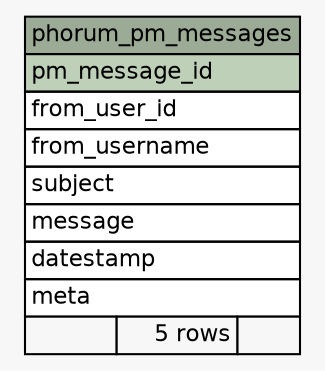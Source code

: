 // dot 2.38.0 on Mac OS X 10.9.4
// SchemaSpy rev 590
digraph "phorum_pm_messages" {
  graph [
    rankdir="RL"
    bgcolor="#f7f7f7"
    nodesep="0.18"
    ranksep="0.46"
    fontname="Helvetica"
    fontsize="11"
  ];
  node [
    fontname="Helvetica"
    fontsize="11"
    shape="plaintext"
  ];
  edge [
    arrowsize="0.8"
  ];
  "phorum_pm_messages" [
    label=<
    <TABLE BORDER="0" CELLBORDER="1" CELLSPACING="0" BGCOLOR="#ffffff">
      <TR><TD COLSPAN="3" BGCOLOR="#9bab96" ALIGN="CENTER">phorum_pm_messages</TD></TR>
      <TR><TD PORT="pm_message_id" COLSPAN="3" BGCOLOR="#bed1b8" ALIGN="LEFT">pm_message_id</TD></TR>
      <TR><TD PORT="from_user_id" COLSPAN="3" ALIGN="LEFT">from_user_id</TD></TR>
      <TR><TD PORT="from_username" COLSPAN="3" ALIGN="LEFT">from_username</TD></TR>
      <TR><TD PORT="subject" COLSPAN="3" ALIGN="LEFT">subject</TD></TR>
      <TR><TD PORT="message" COLSPAN="3" ALIGN="LEFT">message</TD></TR>
      <TR><TD PORT="datestamp" COLSPAN="3" ALIGN="LEFT">datestamp</TD></TR>
      <TR><TD PORT="meta" COLSPAN="3" ALIGN="LEFT">meta</TD></TR>
      <TR><TD ALIGN="LEFT" BGCOLOR="#f7f7f7">  </TD><TD ALIGN="RIGHT" BGCOLOR="#f7f7f7">5 rows</TD><TD ALIGN="RIGHT" BGCOLOR="#f7f7f7">  </TD></TR>
    </TABLE>>
    URL="tables/phorum_pm_messages.html"
    tooltip="phorum_pm_messages"
  ];
}
